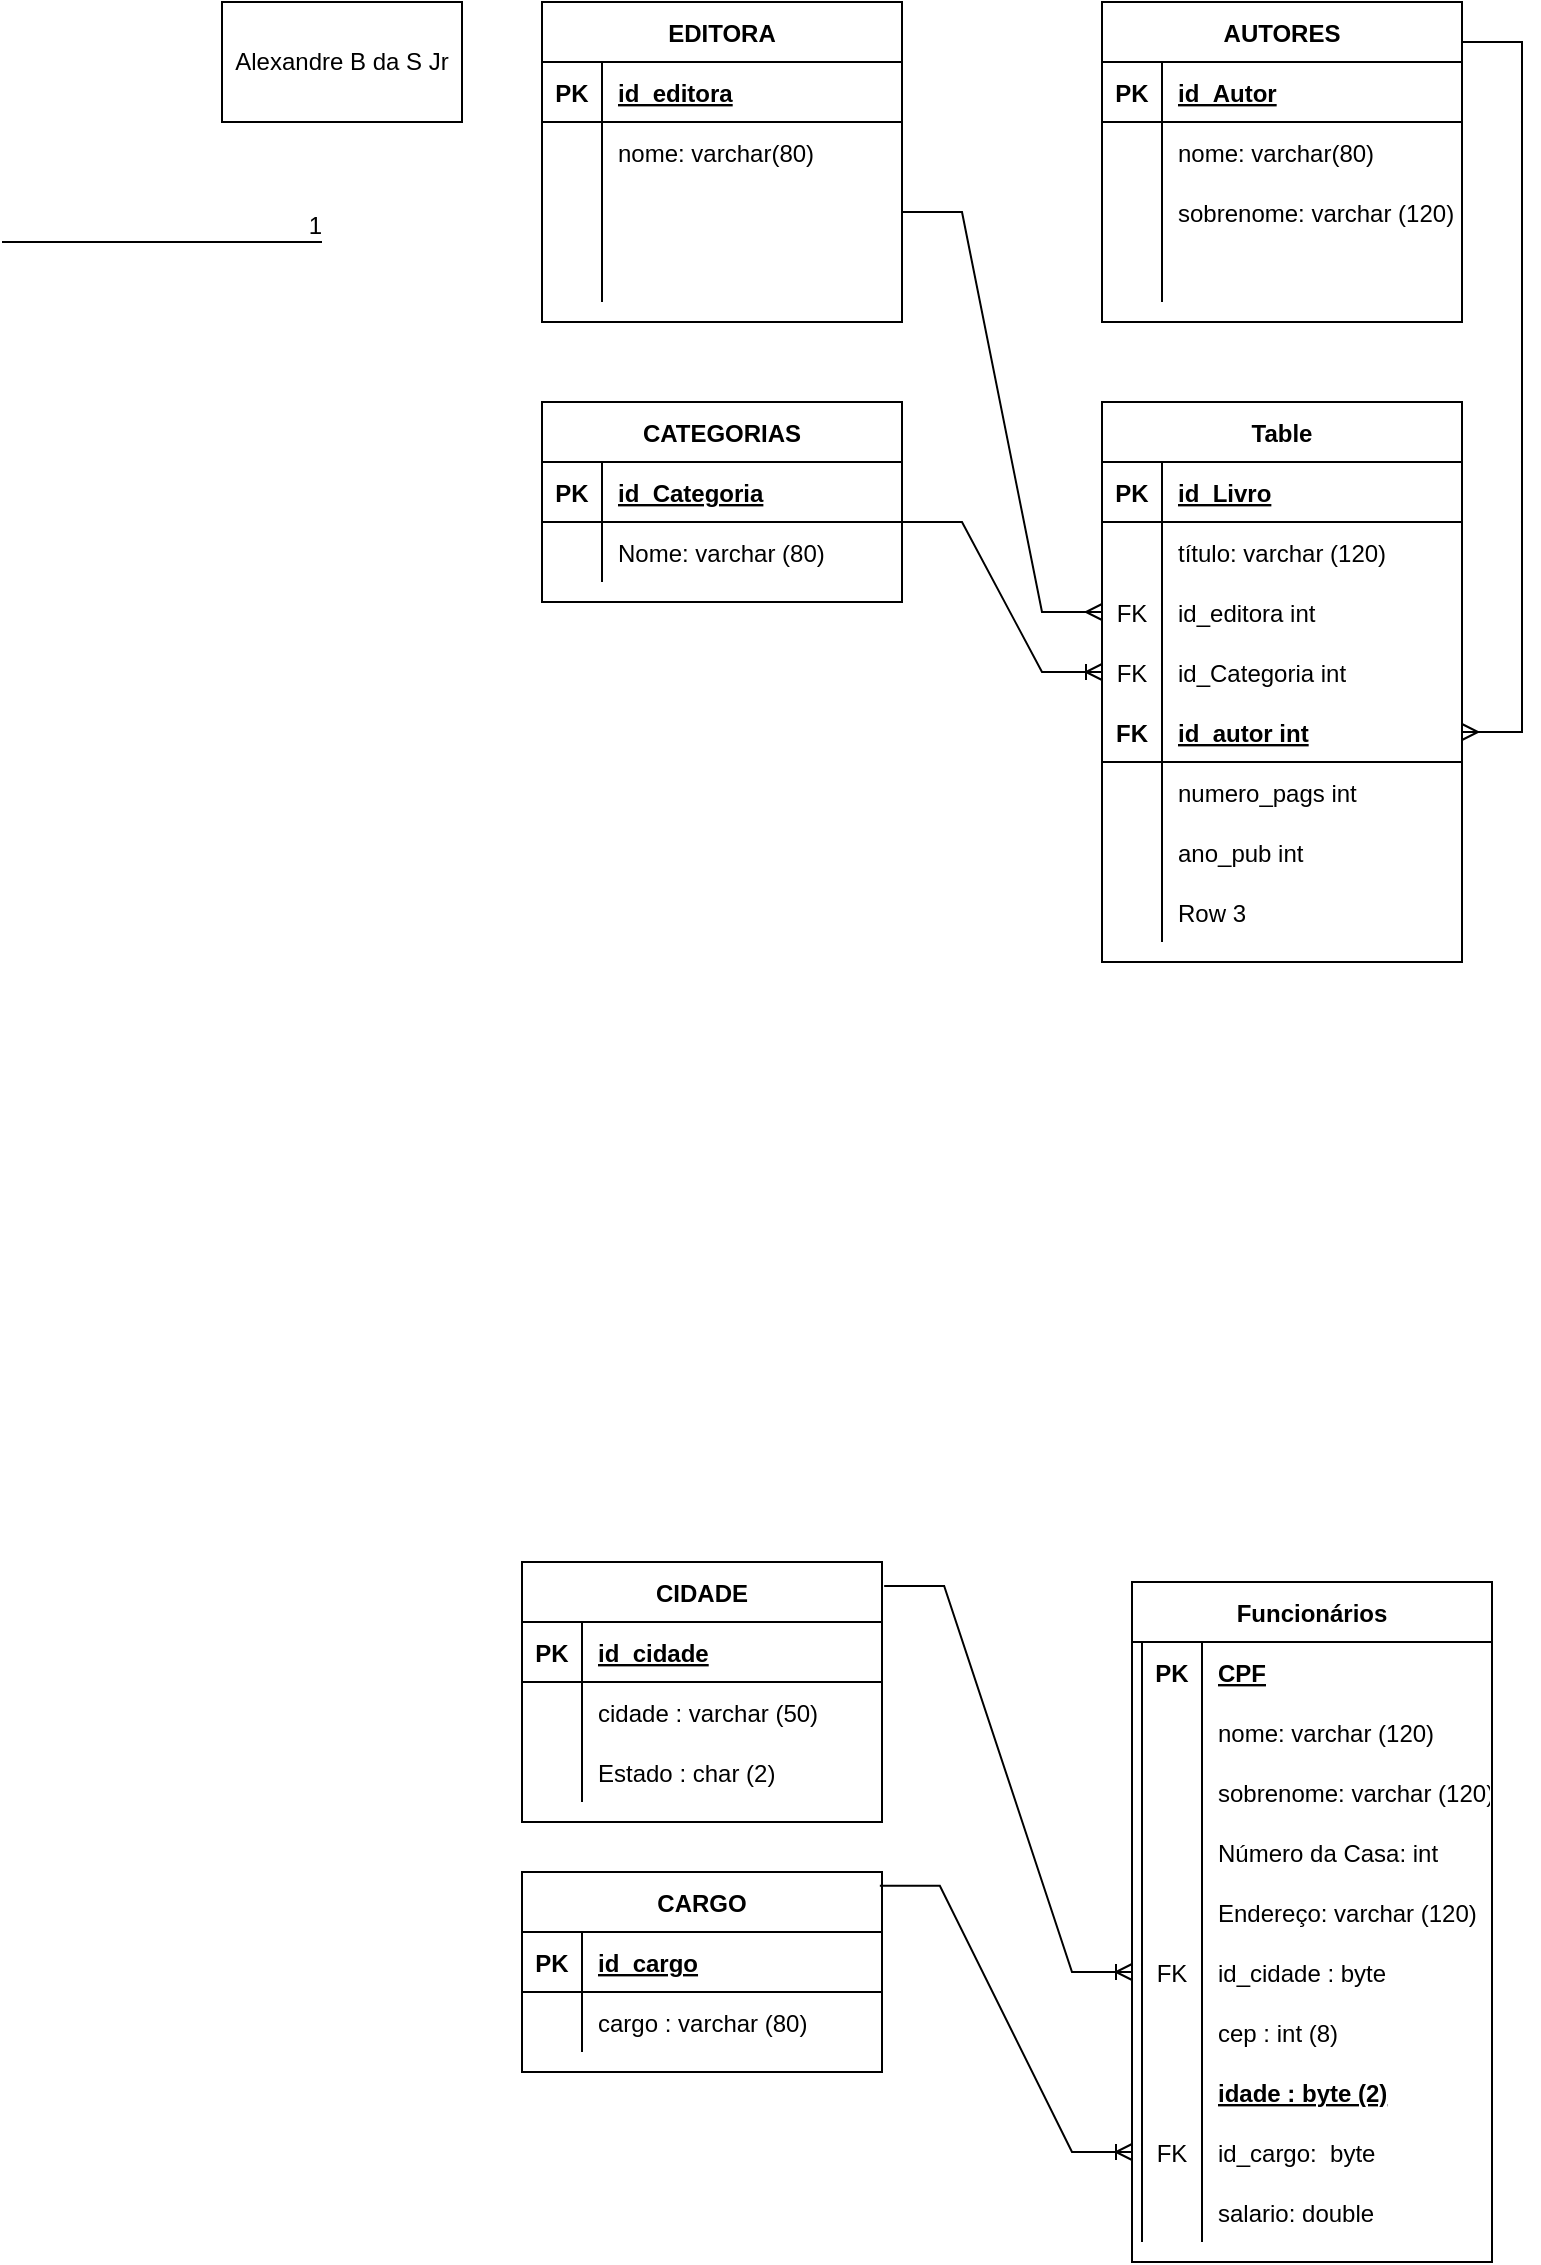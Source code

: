 <mxfile version="20.0.3" type="github">
  <diagram id="WR2Mm5gaNqN4O2QVW7uB" name="Page-1">
    <mxGraphModel dx="1929" dy="614" grid="1" gridSize="10" guides="1" tooltips="1" connect="1" arrows="1" fold="1" page="1" pageScale="1" pageWidth="827" pageHeight="1169" math="0" shadow="0">
      <root>
        <mxCell id="0" />
        <mxCell id="1" parent="0" />
        <mxCell id="nRk59qzyCPG4nH9hqUgP-1" value="Alexandre B da S Jr" style="rounded=0;whiteSpace=wrap;html=1;" vertex="1" parent="1">
          <mxGeometry x="40" y="40" width="120" height="60" as="geometry" />
        </mxCell>
        <mxCell id="nRk59qzyCPG4nH9hqUgP-12" value="EDITORA" style="shape=table;startSize=30;container=1;collapsible=1;childLayout=tableLayout;fixedRows=1;rowLines=0;fontStyle=1;align=center;resizeLast=1;" vertex="1" parent="1">
          <mxGeometry x="200" y="40" width="180" height="160" as="geometry" />
        </mxCell>
        <mxCell id="nRk59qzyCPG4nH9hqUgP-13" value="" style="shape=tableRow;horizontal=0;startSize=0;swimlaneHead=0;swimlaneBody=0;fillColor=none;collapsible=0;dropTarget=0;points=[[0,0.5],[1,0.5]];portConstraint=eastwest;top=0;left=0;right=0;bottom=1;" vertex="1" parent="nRk59qzyCPG4nH9hqUgP-12">
          <mxGeometry y="30" width="180" height="30" as="geometry" />
        </mxCell>
        <mxCell id="nRk59qzyCPG4nH9hqUgP-14" value="PK" style="shape=partialRectangle;connectable=0;fillColor=none;top=0;left=0;bottom=0;right=0;fontStyle=1;overflow=hidden;" vertex="1" parent="nRk59qzyCPG4nH9hqUgP-13">
          <mxGeometry width="30" height="30" as="geometry">
            <mxRectangle width="30" height="30" as="alternateBounds" />
          </mxGeometry>
        </mxCell>
        <mxCell id="nRk59qzyCPG4nH9hqUgP-15" value="id_editora" style="shape=partialRectangle;connectable=0;fillColor=none;top=0;left=0;bottom=0;right=0;align=left;spacingLeft=6;fontStyle=5;overflow=hidden;" vertex="1" parent="nRk59qzyCPG4nH9hqUgP-13">
          <mxGeometry x="30" width="150" height="30" as="geometry">
            <mxRectangle width="150" height="30" as="alternateBounds" />
          </mxGeometry>
        </mxCell>
        <mxCell id="nRk59qzyCPG4nH9hqUgP-16" value="" style="shape=tableRow;horizontal=0;startSize=0;swimlaneHead=0;swimlaneBody=0;fillColor=none;collapsible=0;dropTarget=0;points=[[0,0.5],[1,0.5]];portConstraint=eastwest;top=0;left=0;right=0;bottom=0;" vertex="1" parent="nRk59qzyCPG4nH9hqUgP-12">
          <mxGeometry y="60" width="180" height="30" as="geometry" />
        </mxCell>
        <mxCell id="nRk59qzyCPG4nH9hqUgP-17" value="" style="shape=partialRectangle;connectable=0;fillColor=none;top=0;left=0;bottom=0;right=0;editable=1;overflow=hidden;" vertex="1" parent="nRk59qzyCPG4nH9hqUgP-16">
          <mxGeometry width="30" height="30" as="geometry">
            <mxRectangle width="30" height="30" as="alternateBounds" />
          </mxGeometry>
        </mxCell>
        <mxCell id="nRk59qzyCPG4nH9hqUgP-18" value="nome: varchar(80)" style="shape=partialRectangle;connectable=0;fillColor=none;top=0;left=0;bottom=0;right=0;align=left;spacingLeft=6;overflow=hidden;" vertex="1" parent="nRk59qzyCPG4nH9hqUgP-16">
          <mxGeometry x="30" width="150" height="30" as="geometry">
            <mxRectangle width="150" height="30" as="alternateBounds" />
          </mxGeometry>
        </mxCell>
        <mxCell id="nRk59qzyCPG4nH9hqUgP-19" value="" style="shape=tableRow;horizontal=0;startSize=0;swimlaneHead=0;swimlaneBody=0;fillColor=none;collapsible=0;dropTarget=0;points=[[0,0.5],[1,0.5]];portConstraint=eastwest;top=0;left=0;right=0;bottom=0;" vertex="1" parent="nRk59qzyCPG4nH9hqUgP-12">
          <mxGeometry y="90" width="180" height="30" as="geometry" />
        </mxCell>
        <mxCell id="nRk59qzyCPG4nH9hqUgP-20" value="" style="shape=partialRectangle;connectable=0;fillColor=none;top=0;left=0;bottom=0;right=0;editable=1;overflow=hidden;" vertex="1" parent="nRk59qzyCPG4nH9hqUgP-19">
          <mxGeometry width="30" height="30" as="geometry">
            <mxRectangle width="30" height="30" as="alternateBounds" />
          </mxGeometry>
        </mxCell>
        <mxCell id="nRk59qzyCPG4nH9hqUgP-21" value="" style="shape=partialRectangle;connectable=0;fillColor=none;top=0;left=0;bottom=0;right=0;align=left;spacingLeft=6;overflow=hidden;" vertex="1" parent="nRk59qzyCPG4nH9hqUgP-19">
          <mxGeometry x="30" width="150" height="30" as="geometry">
            <mxRectangle width="150" height="30" as="alternateBounds" />
          </mxGeometry>
        </mxCell>
        <mxCell id="nRk59qzyCPG4nH9hqUgP-22" value="" style="shape=tableRow;horizontal=0;startSize=0;swimlaneHead=0;swimlaneBody=0;fillColor=none;collapsible=0;dropTarget=0;points=[[0,0.5],[1,0.5]];portConstraint=eastwest;top=0;left=0;right=0;bottom=0;" vertex="1" parent="nRk59qzyCPG4nH9hqUgP-12">
          <mxGeometry y="120" width="180" height="30" as="geometry" />
        </mxCell>
        <mxCell id="nRk59qzyCPG4nH9hqUgP-23" value="" style="shape=partialRectangle;connectable=0;fillColor=none;top=0;left=0;bottom=0;right=0;editable=1;overflow=hidden;" vertex="1" parent="nRk59qzyCPG4nH9hqUgP-22">
          <mxGeometry width="30" height="30" as="geometry">
            <mxRectangle width="30" height="30" as="alternateBounds" />
          </mxGeometry>
        </mxCell>
        <mxCell id="nRk59qzyCPG4nH9hqUgP-24" value="" style="shape=partialRectangle;connectable=0;fillColor=none;top=0;left=0;bottom=0;right=0;align=left;spacingLeft=6;overflow=hidden;" vertex="1" parent="nRk59qzyCPG4nH9hqUgP-22">
          <mxGeometry x="30" width="150" height="30" as="geometry">
            <mxRectangle width="150" height="30" as="alternateBounds" />
          </mxGeometry>
        </mxCell>
        <mxCell id="nRk59qzyCPG4nH9hqUgP-26" value="AUTORES" style="shape=table;startSize=30;container=1;collapsible=1;childLayout=tableLayout;fixedRows=1;rowLines=0;fontStyle=1;align=center;resizeLast=1;" vertex="1" parent="1">
          <mxGeometry x="480" y="40" width="180" height="160" as="geometry" />
        </mxCell>
        <mxCell id="nRk59qzyCPG4nH9hqUgP-27" value="" style="shape=tableRow;horizontal=0;startSize=0;swimlaneHead=0;swimlaneBody=0;fillColor=none;collapsible=0;dropTarget=0;points=[[0,0.5],[1,0.5]];portConstraint=eastwest;top=0;left=0;right=0;bottom=1;" vertex="1" parent="nRk59qzyCPG4nH9hqUgP-26">
          <mxGeometry y="30" width="180" height="30" as="geometry" />
        </mxCell>
        <mxCell id="nRk59qzyCPG4nH9hqUgP-28" value="PK" style="shape=partialRectangle;connectable=0;fillColor=none;top=0;left=0;bottom=0;right=0;fontStyle=1;overflow=hidden;" vertex="1" parent="nRk59qzyCPG4nH9hqUgP-27">
          <mxGeometry width="30" height="30" as="geometry">
            <mxRectangle width="30" height="30" as="alternateBounds" />
          </mxGeometry>
        </mxCell>
        <mxCell id="nRk59qzyCPG4nH9hqUgP-29" value="id_Autor" style="shape=partialRectangle;connectable=0;fillColor=none;top=0;left=0;bottom=0;right=0;align=left;spacingLeft=6;fontStyle=5;overflow=hidden;" vertex="1" parent="nRk59qzyCPG4nH9hqUgP-27">
          <mxGeometry x="30" width="150" height="30" as="geometry">
            <mxRectangle width="150" height="30" as="alternateBounds" />
          </mxGeometry>
        </mxCell>
        <mxCell id="nRk59qzyCPG4nH9hqUgP-30" value="" style="shape=tableRow;horizontal=0;startSize=0;swimlaneHead=0;swimlaneBody=0;fillColor=none;collapsible=0;dropTarget=0;points=[[0,0.5],[1,0.5]];portConstraint=eastwest;top=0;left=0;right=0;bottom=0;" vertex="1" parent="nRk59qzyCPG4nH9hqUgP-26">
          <mxGeometry y="60" width="180" height="30" as="geometry" />
        </mxCell>
        <mxCell id="nRk59qzyCPG4nH9hqUgP-31" value="" style="shape=partialRectangle;connectable=0;fillColor=none;top=0;left=0;bottom=0;right=0;editable=1;overflow=hidden;" vertex="1" parent="nRk59qzyCPG4nH9hqUgP-30">
          <mxGeometry width="30" height="30" as="geometry">
            <mxRectangle width="30" height="30" as="alternateBounds" />
          </mxGeometry>
        </mxCell>
        <mxCell id="nRk59qzyCPG4nH9hqUgP-32" value="nome: varchar(80)" style="shape=partialRectangle;connectable=0;fillColor=none;top=0;left=0;bottom=0;right=0;align=left;spacingLeft=6;overflow=hidden;" vertex="1" parent="nRk59qzyCPG4nH9hqUgP-30">
          <mxGeometry x="30" width="150" height="30" as="geometry">
            <mxRectangle width="150" height="30" as="alternateBounds" />
          </mxGeometry>
        </mxCell>
        <mxCell id="nRk59qzyCPG4nH9hqUgP-33" value="" style="shape=tableRow;horizontal=0;startSize=0;swimlaneHead=0;swimlaneBody=0;fillColor=none;collapsible=0;dropTarget=0;points=[[0,0.5],[1,0.5]];portConstraint=eastwest;top=0;left=0;right=0;bottom=0;" vertex="1" parent="nRk59qzyCPG4nH9hqUgP-26">
          <mxGeometry y="90" width="180" height="30" as="geometry" />
        </mxCell>
        <mxCell id="nRk59qzyCPG4nH9hqUgP-34" value="" style="shape=partialRectangle;connectable=0;fillColor=none;top=0;left=0;bottom=0;right=0;editable=1;overflow=hidden;" vertex="1" parent="nRk59qzyCPG4nH9hqUgP-33">
          <mxGeometry width="30" height="30" as="geometry">
            <mxRectangle width="30" height="30" as="alternateBounds" />
          </mxGeometry>
        </mxCell>
        <mxCell id="nRk59qzyCPG4nH9hqUgP-35" value="sobrenome: varchar (120)" style="shape=partialRectangle;connectable=0;fillColor=none;top=0;left=0;bottom=0;right=0;align=left;spacingLeft=6;overflow=hidden;" vertex="1" parent="nRk59qzyCPG4nH9hqUgP-33">
          <mxGeometry x="30" width="150" height="30" as="geometry">
            <mxRectangle width="150" height="30" as="alternateBounds" />
          </mxGeometry>
        </mxCell>
        <mxCell id="nRk59qzyCPG4nH9hqUgP-36" value="" style="shape=tableRow;horizontal=0;startSize=0;swimlaneHead=0;swimlaneBody=0;fillColor=none;collapsible=0;dropTarget=0;points=[[0,0.5],[1,0.5]];portConstraint=eastwest;top=0;left=0;right=0;bottom=0;" vertex="1" parent="nRk59qzyCPG4nH9hqUgP-26">
          <mxGeometry y="120" width="180" height="30" as="geometry" />
        </mxCell>
        <mxCell id="nRk59qzyCPG4nH9hqUgP-37" value="" style="shape=partialRectangle;connectable=0;fillColor=none;top=0;left=0;bottom=0;right=0;editable=1;overflow=hidden;" vertex="1" parent="nRk59qzyCPG4nH9hqUgP-36">
          <mxGeometry width="30" height="30" as="geometry">
            <mxRectangle width="30" height="30" as="alternateBounds" />
          </mxGeometry>
        </mxCell>
        <mxCell id="nRk59qzyCPG4nH9hqUgP-38" value="" style="shape=partialRectangle;connectable=0;fillColor=none;top=0;left=0;bottom=0;right=0;align=left;spacingLeft=6;overflow=hidden;" vertex="1" parent="nRk59qzyCPG4nH9hqUgP-36">
          <mxGeometry x="30" width="150" height="30" as="geometry">
            <mxRectangle width="150" height="30" as="alternateBounds" />
          </mxGeometry>
        </mxCell>
        <mxCell id="nRk59qzyCPG4nH9hqUgP-39" value="CATEGORIAS" style="shape=table;startSize=30;container=1;collapsible=1;childLayout=tableLayout;fixedRows=1;rowLines=0;fontStyle=1;align=center;resizeLast=1;" vertex="1" parent="1">
          <mxGeometry x="200" y="240" width="180" height="100" as="geometry" />
        </mxCell>
        <mxCell id="nRk59qzyCPG4nH9hqUgP-40" value="" style="shape=tableRow;horizontal=0;startSize=0;swimlaneHead=0;swimlaneBody=0;fillColor=none;collapsible=0;dropTarget=0;points=[[0,0.5],[1,0.5]];portConstraint=eastwest;top=0;left=0;right=0;bottom=1;" vertex="1" parent="nRk59qzyCPG4nH9hqUgP-39">
          <mxGeometry y="30" width="180" height="30" as="geometry" />
        </mxCell>
        <mxCell id="nRk59qzyCPG4nH9hqUgP-41" value="PK" style="shape=partialRectangle;connectable=0;fillColor=none;top=0;left=0;bottom=0;right=0;fontStyle=1;overflow=hidden;" vertex="1" parent="nRk59qzyCPG4nH9hqUgP-40">
          <mxGeometry width="30" height="30" as="geometry">
            <mxRectangle width="30" height="30" as="alternateBounds" />
          </mxGeometry>
        </mxCell>
        <mxCell id="nRk59qzyCPG4nH9hqUgP-42" value="id_Categoria" style="shape=partialRectangle;connectable=0;fillColor=none;top=0;left=0;bottom=0;right=0;align=left;spacingLeft=6;fontStyle=5;overflow=hidden;" vertex="1" parent="nRk59qzyCPG4nH9hqUgP-40">
          <mxGeometry x="30" width="150" height="30" as="geometry">
            <mxRectangle width="150" height="30" as="alternateBounds" />
          </mxGeometry>
        </mxCell>
        <mxCell id="nRk59qzyCPG4nH9hqUgP-43" value="" style="shape=tableRow;horizontal=0;startSize=0;swimlaneHead=0;swimlaneBody=0;fillColor=none;collapsible=0;dropTarget=0;points=[[0,0.5],[1,0.5]];portConstraint=eastwest;top=0;left=0;right=0;bottom=0;" vertex="1" parent="nRk59qzyCPG4nH9hqUgP-39">
          <mxGeometry y="60" width="180" height="30" as="geometry" />
        </mxCell>
        <mxCell id="nRk59qzyCPG4nH9hqUgP-44" value="" style="shape=partialRectangle;connectable=0;fillColor=none;top=0;left=0;bottom=0;right=0;editable=1;overflow=hidden;" vertex="1" parent="nRk59qzyCPG4nH9hqUgP-43">
          <mxGeometry width="30" height="30" as="geometry">
            <mxRectangle width="30" height="30" as="alternateBounds" />
          </mxGeometry>
        </mxCell>
        <mxCell id="nRk59qzyCPG4nH9hqUgP-45" value="Nome: varchar (80)" style="shape=partialRectangle;connectable=0;fillColor=none;top=0;left=0;bottom=0;right=0;align=left;spacingLeft=6;overflow=hidden;" vertex="1" parent="nRk59qzyCPG4nH9hqUgP-43">
          <mxGeometry x="30" width="150" height="30" as="geometry">
            <mxRectangle width="150" height="30" as="alternateBounds" />
          </mxGeometry>
        </mxCell>
        <mxCell id="nRk59qzyCPG4nH9hqUgP-80" value="Table" style="shape=table;startSize=30;container=1;collapsible=1;childLayout=tableLayout;fixedRows=1;rowLines=0;fontStyle=1;align=center;resizeLast=1;" vertex="1" parent="1">
          <mxGeometry x="480" y="240" width="180" height="280" as="geometry" />
        </mxCell>
        <mxCell id="nRk59qzyCPG4nH9hqUgP-81" value="" style="shape=tableRow;horizontal=0;startSize=0;swimlaneHead=0;swimlaneBody=0;fillColor=none;collapsible=0;dropTarget=0;points=[[0,0.5],[1,0.5]];portConstraint=eastwest;top=0;left=0;right=0;bottom=1;" vertex="1" parent="nRk59qzyCPG4nH9hqUgP-80">
          <mxGeometry y="30" width="180" height="30" as="geometry" />
        </mxCell>
        <mxCell id="nRk59qzyCPG4nH9hqUgP-82" value="PK" style="shape=partialRectangle;connectable=0;fillColor=none;top=0;left=0;bottom=0;right=0;fontStyle=1;overflow=hidden;" vertex="1" parent="nRk59qzyCPG4nH9hqUgP-81">
          <mxGeometry width="30" height="30" as="geometry">
            <mxRectangle width="30" height="30" as="alternateBounds" />
          </mxGeometry>
        </mxCell>
        <mxCell id="nRk59qzyCPG4nH9hqUgP-83" value="id_Livro" style="shape=partialRectangle;connectable=0;fillColor=none;top=0;left=0;bottom=0;right=0;align=left;spacingLeft=6;fontStyle=5;overflow=hidden;" vertex="1" parent="nRk59qzyCPG4nH9hqUgP-81">
          <mxGeometry x="30" width="150" height="30" as="geometry">
            <mxRectangle width="150" height="30" as="alternateBounds" />
          </mxGeometry>
        </mxCell>
        <mxCell id="nRk59qzyCPG4nH9hqUgP-84" value="" style="shape=tableRow;horizontal=0;startSize=0;swimlaneHead=0;swimlaneBody=0;fillColor=none;collapsible=0;dropTarget=0;points=[[0,0.5],[1,0.5]];portConstraint=eastwest;top=0;left=0;right=0;bottom=0;" vertex="1" parent="nRk59qzyCPG4nH9hqUgP-80">
          <mxGeometry y="60" width="180" height="30" as="geometry" />
        </mxCell>
        <mxCell id="nRk59qzyCPG4nH9hqUgP-85" value="" style="shape=partialRectangle;connectable=0;fillColor=none;top=0;left=0;bottom=0;right=0;editable=1;overflow=hidden;" vertex="1" parent="nRk59qzyCPG4nH9hqUgP-84">
          <mxGeometry width="30" height="30" as="geometry">
            <mxRectangle width="30" height="30" as="alternateBounds" />
          </mxGeometry>
        </mxCell>
        <mxCell id="nRk59qzyCPG4nH9hqUgP-86" value="título: varchar (120)" style="shape=partialRectangle;connectable=0;fillColor=none;top=0;left=0;bottom=0;right=0;align=left;spacingLeft=6;overflow=hidden;" vertex="1" parent="nRk59qzyCPG4nH9hqUgP-84">
          <mxGeometry x="30" width="150" height="30" as="geometry">
            <mxRectangle width="150" height="30" as="alternateBounds" />
          </mxGeometry>
        </mxCell>
        <mxCell id="nRk59qzyCPG4nH9hqUgP-87" value="" style="shape=tableRow;horizontal=0;startSize=0;swimlaneHead=0;swimlaneBody=0;fillColor=none;collapsible=0;dropTarget=0;points=[[0,0.5],[1,0.5]];portConstraint=eastwest;top=0;left=0;right=0;bottom=0;" vertex="1" parent="nRk59qzyCPG4nH9hqUgP-80">
          <mxGeometry y="90" width="180" height="30" as="geometry" />
        </mxCell>
        <mxCell id="nRk59qzyCPG4nH9hqUgP-88" value="FK" style="shape=partialRectangle;connectable=0;fillColor=none;top=0;left=0;bottom=0;right=0;editable=1;overflow=hidden;" vertex="1" parent="nRk59qzyCPG4nH9hqUgP-87">
          <mxGeometry width="30" height="30" as="geometry">
            <mxRectangle width="30" height="30" as="alternateBounds" />
          </mxGeometry>
        </mxCell>
        <mxCell id="nRk59qzyCPG4nH9hqUgP-89" value="id_editora int" style="shape=partialRectangle;connectable=0;fillColor=none;top=0;left=0;bottom=0;right=0;align=left;spacingLeft=6;overflow=hidden;" vertex="1" parent="nRk59qzyCPG4nH9hqUgP-87">
          <mxGeometry x="30" width="150" height="30" as="geometry">
            <mxRectangle width="150" height="30" as="alternateBounds" />
          </mxGeometry>
        </mxCell>
        <mxCell id="nRk59qzyCPG4nH9hqUgP-90" value="" style="shape=tableRow;horizontal=0;startSize=0;swimlaneHead=0;swimlaneBody=0;fillColor=none;collapsible=0;dropTarget=0;points=[[0,0.5],[1,0.5]];portConstraint=eastwest;top=0;left=0;right=0;bottom=0;" vertex="1" parent="nRk59qzyCPG4nH9hqUgP-80">
          <mxGeometry y="120" width="180" height="30" as="geometry" />
        </mxCell>
        <mxCell id="nRk59qzyCPG4nH9hqUgP-91" value="FK" style="shape=partialRectangle;connectable=0;fillColor=none;top=0;left=0;bottom=0;right=0;editable=1;overflow=hidden;" vertex="1" parent="nRk59qzyCPG4nH9hqUgP-90">
          <mxGeometry width="30" height="30" as="geometry">
            <mxRectangle width="30" height="30" as="alternateBounds" />
          </mxGeometry>
        </mxCell>
        <mxCell id="nRk59qzyCPG4nH9hqUgP-92" value="id_Categoria int" style="shape=partialRectangle;connectable=0;fillColor=none;top=0;left=0;bottom=0;right=0;align=left;spacingLeft=6;overflow=hidden;" vertex="1" parent="nRk59qzyCPG4nH9hqUgP-90">
          <mxGeometry x="30" width="150" height="30" as="geometry">
            <mxRectangle width="150" height="30" as="alternateBounds" />
          </mxGeometry>
        </mxCell>
        <mxCell id="nRk59qzyCPG4nH9hqUgP-104" value="" style="shape=tableRow;horizontal=0;startSize=0;swimlaneHead=0;swimlaneBody=0;fillColor=none;collapsible=0;dropTarget=0;points=[[0,0.5],[1,0.5]];portConstraint=eastwest;top=0;left=0;right=0;bottom=1;" vertex="1" parent="nRk59qzyCPG4nH9hqUgP-80">
          <mxGeometry y="150" width="180" height="30" as="geometry" />
        </mxCell>
        <mxCell id="nRk59qzyCPG4nH9hqUgP-105" value="FK" style="shape=partialRectangle;connectable=0;fillColor=none;top=0;left=0;bottom=0;right=0;fontStyle=1;overflow=hidden;" vertex="1" parent="nRk59qzyCPG4nH9hqUgP-104">
          <mxGeometry width="30" height="30" as="geometry">
            <mxRectangle width="30" height="30" as="alternateBounds" />
          </mxGeometry>
        </mxCell>
        <mxCell id="nRk59qzyCPG4nH9hqUgP-106" value="id_autor int" style="shape=partialRectangle;connectable=0;fillColor=none;top=0;left=0;bottom=0;right=0;align=left;spacingLeft=6;fontStyle=5;overflow=hidden;" vertex="1" parent="nRk59qzyCPG4nH9hqUgP-104">
          <mxGeometry x="30" width="150" height="30" as="geometry">
            <mxRectangle width="150" height="30" as="alternateBounds" />
          </mxGeometry>
        </mxCell>
        <mxCell id="nRk59qzyCPG4nH9hqUgP-101" value="" style="shape=tableRow;horizontal=0;startSize=0;swimlaneHead=0;swimlaneBody=0;fillColor=none;collapsible=0;dropTarget=0;points=[[0,0.5],[1,0.5]];portConstraint=eastwest;top=0;left=0;right=0;bottom=0;" vertex="1" parent="nRk59qzyCPG4nH9hqUgP-80">
          <mxGeometry y="180" width="180" height="30" as="geometry" />
        </mxCell>
        <mxCell id="nRk59qzyCPG4nH9hqUgP-102" value="" style="shape=partialRectangle;connectable=0;fillColor=none;top=0;left=0;bottom=0;right=0;editable=1;overflow=hidden;" vertex="1" parent="nRk59qzyCPG4nH9hqUgP-101">
          <mxGeometry width="30" height="30" as="geometry">
            <mxRectangle width="30" height="30" as="alternateBounds" />
          </mxGeometry>
        </mxCell>
        <mxCell id="nRk59qzyCPG4nH9hqUgP-103" value="numero_pags int" style="shape=partialRectangle;connectable=0;fillColor=none;top=0;left=0;bottom=0;right=0;align=left;spacingLeft=6;overflow=hidden;" vertex="1" parent="nRk59qzyCPG4nH9hqUgP-101">
          <mxGeometry x="30" width="150" height="30" as="geometry">
            <mxRectangle width="150" height="30" as="alternateBounds" />
          </mxGeometry>
        </mxCell>
        <mxCell id="nRk59qzyCPG4nH9hqUgP-98" value="" style="shape=tableRow;horizontal=0;startSize=0;swimlaneHead=0;swimlaneBody=0;fillColor=none;collapsible=0;dropTarget=0;points=[[0,0.5],[1,0.5]];portConstraint=eastwest;top=0;left=0;right=0;bottom=0;" vertex="1" parent="nRk59qzyCPG4nH9hqUgP-80">
          <mxGeometry y="210" width="180" height="30" as="geometry" />
        </mxCell>
        <mxCell id="nRk59qzyCPG4nH9hqUgP-99" value="" style="shape=partialRectangle;connectable=0;fillColor=none;top=0;left=0;bottom=0;right=0;editable=1;overflow=hidden;" vertex="1" parent="nRk59qzyCPG4nH9hqUgP-98">
          <mxGeometry width="30" height="30" as="geometry">
            <mxRectangle width="30" height="30" as="alternateBounds" />
          </mxGeometry>
        </mxCell>
        <mxCell id="nRk59qzyCPG4nH9hqUgP-100" value="ano_pub int" style="shape=partialRectangle;connectable=0;fillColor=none;top=0;left=0;bottom=0;right=0;align=left;spacingLeft=6;overflow=hidden;" vertex="1" parent="nRk59qzyCPG4nH9hqUgP-98">
          <mxGeometry x="30" width="150" height="30" as="geometry">
            <mxRectangle width="150" height="30" as="alternateBounds" />
          </mxGeometry>
        </mxCell>
        <mxCell id="nRk59qzyCPG4nH9hqUgP-95" value="" style="shape=tableRow;horizontal=0;startSize=0;swimlaneHead=0;swimlaneBody=0;fillColor=none;collapsible=0;dropTarget=0;points=[[0,0.5],[1,0.5]];portConstraint=eastwest;top=0;left=0;right=0;bottom=0;" vertex="1" parent="nRk59qzyCPG4nH9hqUgP-80">
          <mxGeometry y="240" width="180" height="30" as="geometry" />
        </mxCell>
        <mxCell id="nRk59qzyCPG4nH9hqUgP-96" value="" style="shape=partialRectangle;connectable=0;fillColor=none;top=0;left=0;bottom=0;right=0;editable=1;overflow=hidden;" vertex="1" parent="nRk59qzyCPG4nH9hqUgP-95">
          <mxGeometry width="30" height="30" as="geometry">
            <mxRectangle width="30" height="30" as="alternateBounds" />
          </mxGeometry>
        </mxCell>
        <mxCell id="nRk59qzyCPG4nH9hqUgP-97" value="Row 3" style="shape=partialRectangle;connectable=0;fillColor=none;top=0;left=0;bottom=0;right=0;align=left;spacingLeft=6;overflow=hidden;" vertex="1" parent="nRk59qzyCPG4nH9hqUgP-95">
          <mxGeometry x="30" width="150" height="30" as="geometry">
            <mxRectangle width="150" height="30" as="alternateBounds" />
          </mxGeometry>
        </mxCell>
        <mxCell id="nRk59qzyCPG4nH9hqUgP-93" value="" style="edgeStyle=entityRelationEdgeStyle;fontSize=12;html=1;endArrow=ERmany;rounded=0;exitX=1;exitY=0.5;exitDx=0;exitDy=0;" edge="1" parent="1" source="nRk59qzyCPG4nH9hqUgP-19" target="nRk59qzyCPG4nH9hqUgP-87">
          <mxGeometry width="100" height="100" relative="1" as="geometry">
            <mxPoint x="360" y="420" as="sourcePoint" />
            <mxPoint x="460" y="320" as="targetPoint" />
          </mxGeometry>
        </mxCell>
        <mxCell id="nRk59qzyCPG4nH9hqUgP-94" value="" style="edgeStyle=entityRelationEdgeStyle;fontSize=12;html=1;endArrow=ERoneToMany;rounded=0;entryX=0;entryY=0.5;entryDx=0;entryDy=0;exitX=1;exitY=0;exitDx=0;exitDy=0;exitPerimeter=0;" edge="1" parent="1" source="nRk59qzyCPG4nH9hqUgP-43" target="nRk59qzyCPG4nH9hqUgP-90">
          <mxGeometry width="100" height="100" relative="1" as="geometry">
            <mxPoint x="360" y="420" as="sourcePoint" />
            <mxPoint x="460" y="320" as="targetPoint" />
          </mxGeometry>
        </mxCell>
        <mxCell id="nRk59qzyCPG4nH9hqUgP-107" value="" style="edgeStyle=entityRelationEdgeStyle;fontSize=12;html=1;endArrow=ERmany;rounded=0;entryX=1;entryY=0.5;entryDx=0;entryDy=0;exitX=1;exitY=0.125;exitDx=0;exitDy=0;exitPerimeter=0;" edge="1" parent="1" source="nRk59qzyCPG4nH9hqUgP-26" target="nRk59qzyCPG4nH9hqUgP-104">
          <mxGeometry width="100" height="100" relative="1" as="geometry">
            <mxPoint x="360" y="420" as="sourcePoint" />
            <mxPoint x="460" y="320" as="targetPoint" />
          </mxGeometry>
        </mxCell>
        <mxCell id="nRk59qzyCPG4nH9hqUgP-108" value="" style="endArrow=none;html=1;rounded=0;" edge="1" parent="1">
          <mxGeometry relative="1" as="geometry">
            <mxPoint x="-70" y="160" as="sourcePoint" />
            <mxPoint x="90" y="160" as="targetPoint" />
          </mxGeometry>
        </mxCell>
        <mxCell id="nRk59qzyCPG4nH9hqUgP-109" value="1" style="resizable=0;html=1;align=right;verticalAlign=bottom;" connectable="0" vertex="1" parent="nRk59qzyCPG4nH9hqUgP-108">
          <mxGeometry x="1" relative="1" as="geometry" />
        </mxCell>
        <mxCell id="nRk59qzyCPG4nH9hqUgP-110" value="CIDADE" style="shape=table;startSize=30;container=1;collapsible=1;childLayout=tableLayout;fixedRows=1;rowLines=0;fontStyle=1;align=center;resizeLast=1;" vertex="1" parent="1">
          <mxGeometry x="190" y="820" width="180" height="130" as="geometry" />
        </mxCell>
        <mxCell id="nRk59qzyCPG4nH9hqUgP-111" value="" style="shape=tableRow;horizontal=0;startSize=0;swimlaneHead=0;swimlaneBody=0;fillColor=none;collapsible=0;dropTarget=0;points=[[0,0.5],[1,0.5]];portConstraint=eastwest;top=0;left=0;right=0;bottom=1;" vertex="1" parent="nRk59qzyCPG4nH9hqUgP-110">
          <mxGeometry y="30" width="180" height="30" as="geometry" />
        </mxCell>
        <mxCell id="nRk59qzyCPG4nH9hqUgP-112" value="PK" style="shape=partialRectangle;connectable=0;fillColor=none;top=0;left=0;bottom=0;right=0;fontStyle=1;overflow=hidden;" vertex="1" parent="nRk59qzyCPG4nH9hqUgP-111">
          <mxGeometry width="30" height="30" as="geometry">
            <mxRectangle width="30" height="30" as="alternateBounds" />
          </mxGeometry>
        </mxCell>
        <mxCell id="nRk59qzyCPG4nH9hqUgP-113" value="id_cidade" style="shape=partialRectangle;connectable=0;fillColor=none;top=0;left=0;bottom=0;right=0;align=left;spacingLeft=6;fontStyle=5;overflow=hidden;" vertex="1" parent="nRk59qzyCPG4nH9hqUgP-111">
          <mxGeometry x="30" width="150" height="30" as="geometry">
            <mxRectangle width="150" height="30" as="alternateBounds" />
          </mxGeometry>
        </mxCell>
        <mxCell id="nRk59qzyCPG4nH9hqUgP-114" value="" style="shape=tableRow;horizontal=0;startSize=0;swimlaneHead=0;swimlaneBody=0;fillColor=none;collapsible=0;dropTarget=0;points=[[0,0.5],[1,0.5]];portConstraint=eastwest;top=0;left=0;right=0;bottom=0;" vertex="1" parent="nRk59qzyCPG4nH9hqUgP-110">
          <mxGeometry y="60" width="180" height="30" as="geometry" />
        </mxCell>
        <mxCell id="nRk59qzyCPG4nH9hqUgP-115" value="" style="shape=partialRectangle;connectable=0;fillColor=none;top=0;left=0;bottom=0;right=0;editable=1;overflow=hidden;" vertex="1" parent="nRk59qzyCPG4nH9hqUgP-114">
          <mxGeometry width="30" height="30" as="geometry">
            <mxRectangle width="30" height="30" as="alternateBounds" />
          </mxGeometry>
        </mxCell>
        <mxCell id="nRk59qzyCPG4nH9hqUgP-116" value="cidade : varchar (50)" style="shape=partialRectangle;connectable=0;fillColor=none;top=0;left=0;bottom=0;right=0;align=left;spacingLeft=6;overflow=hidden;" vertex="1" parent="nRk59qzyCPG4nH9hqUgP-114">
          <mxGeometry x="30" width="150" height="30" as="geometry">
            <mxRectangle width="150" height="30" as="alternateBounds" />
          </mxGeometry>
        </mxCell>
        <mxCell id="nRk59qzyCPG4nH9hqUgP-117" value="" style="shape=tableRow;horizontal=0;startSize=0;swimlaneHead=0;swimlaneBody=0;fillColor=none;collapsible=0;dropTarget=0;points=[[0,0.5],[1,0.5]];portConstraint=eastwest;top=0;left=0;right=0;bottom=0;" vertex="1" parent="nRk59qzyCPG4nH9hqUgP-110">
          <mxGeometry y="90" width="180" height="30" as="geometry" />
        </mxCell>
        <mxCell id="nRk59qzyCPG4nH9hqUgP-118" value="" style="shape=partialRectangle;connectable=0;fillColor=none;top=0;left=0;bottom=0;right=0;editable=1;overflow=hidden;" vertex="1" parent="nRk59qzyCPG4nH9hqUgP-117">
          <mxGeometry width="30" height="30" as="geometry">
            <mxRectangle width="30" height="30" as="alternateBounds" />
          </mxGeometry>
        </mxCell>
        <mxCell id="nRk59qzyCPG4nH9hqUgP-119" value="Estado : char (2)" style="shape=partialRectangle;connectable=0;fillColor=none;top=0;left=0;bottom=0;right=0;align=left;spacingLeft=6;overflow=hidden;" vertex="1" parent="nRk59qzyCPG4nH9hqUgP-117">
          <mxGeometry x="30" width="150" height="30" as="geometry">
            <mxRectangle width="150" height="30" as="alternateBounds" />
          </mxGeometry>
        </mxCell>
        <mxCell id="nRk59qzyCPG4nH9hqUgP-123" value="Funcionários" style="shape=table;startSize=30;container=1;collapsible=1;childLayout=tableLayout;fixedRows=1;rowLines=0;fontStyle=1;align=center;resizeLast=1;" vertex="1" parent="1">
          <mxGeometry x="495" y="830" width="180" height="340" as="geometry" />
        </mxCell>
        <mxCell id="nRk59qzyCPG4nH9hqUgP-124" value="" style="shape=tableRow;horizontal=0;startSize=5;swimlaneHead=0;swimlaneBody=0;fillColor=none;collapsible=0;dropTarget=0;points=[[0,0.5],[1,0.5]];portConstraint=eastwest;top=0;left=0;right=0;bottom=1;" vertex="1" parent="nRk59qzyCPG4nH9hqUgP-123">
          <mxGeometry y="30" width="180" height="30" as="geometry" />
        </mxCell>
        <mxCell id="nRk59qzyCPG4nH9hqUgP-125" value="PK" style="shape=partialRectangle;connectable=0;fillColor=none;top=0;left=0;bottom=0;right=0;fontStyle=1;overflow=hidden;" vertex="1" parent="nRk59qzyCPG4nH9hqUgP-124">
          <mxGeometry x="5" width="30" height="30" as="geometry">
            <mxRectangle width="30" height="30" as="alternateBounds" />
          </mxGeometry>
        </mxCell>
        <mxCell id="nRk59qzyCPG4nH9hqUgP-126" value="CPF" style="shape=partialRectangle;connectable=0;fillColor=none;top=0;left=0;bottom=0;right=0;align=left;spacingLeft=6;fontStyle=5;overflow=hidden;" vertex="1" parent="nRk59qzyCPG4nH9hqUgP-124">
          <mxGeometry x="35" width="145" height="30" as="geometry">
            <mxRectangle width="145" height="30" as="alternateBounds" />
          </mxGeometry>
        </mxCell>
        <mxCell id="nRk59qzyCPG4nH9hqUgP-127" value="" style="shape=tableRow;horizontal=0;startSize=5;swimlaneHead=0;swimlaneBody=0;fillColor=none;collapsible=0;dropTarget=0;points=[[0,0.5],[1,0.5]];portConstraint=eastwest;top=0;left=0;right=0;bottom=0;" vertex="1" parent="nRk59qzyCPG4nH9hqUgP-123">
          <mxGeometry y="60" width="180" height="30" as="geometry" />
        </mxCell>
        <mxCell id="nRk59qzyCPG4nH9hqUgP-128" value="" style="shape=partialRectangle;connectable=0;fillColor=none;top=0;left=0;bottom=0;right=0;editable=1;overflow=hidden;" vertex="1" parent="nRk59qzyCPG4nH9hqUgP-127">
          <mxGeometry x="5" width="30" height="30" as="geometry">
            <mxRectangle width="30" height="30" as="alternateBounds" />
          </mxGeometry>
        </mxCell>
        <mxCell id="nRk59qzyCPG4nH9hqUgP-129" value="nome: varchar (120)" style="shape=partialRectangle;connectable=0;fillColor=none;top=0;left=0;bottom=0;right=0;align=left;spacingLeft=6;overflow=hidden;" vertex="1" parent="nRk59qzyCPG4nH9hqUgP-127">
          <mxGeometry x="35" width="145" height="30" as="geometry">
            <mxRectangle width="145" height="30" as="alternateBounds" />
          </mxGeometry>
        </mxCell>
        <mxCell id="nRk59qzyCPG4nH9hqUgP-130" value="" style="shape=tableRow;horizontal=0;startSize=5;swimlaneHead=0;swimlaneBody=0;fillColor=none;collapsible=0;dropTarget=0;points=[[0,0.5],[1,0.5]];portConstraint=eastwest;top=0;left=0;right=0;bottom=0;" vertex="1" parent="nRk59qzyCPG4nH9hqUgP-123">
          <mxGeometry y="90" width="180" height="30" as="geometry" />
        </mxCell>
        <mxCell id="nRk59qzyCPG4nH9hqUgP-131" value="" style="shape=partialRectangle;connectable=0;fillColor=none;top=0;left=0;bottom=0;right=0;editable=1;overflow=hidden;" vertex="1" parent="nRk59qzyCPG4nH9hqUgP-130">
          <mxGeometry x="5" width="30" height="30" as="geometry">
            <mxRectangle width="30" height="30" as="alternateBounds" />
          </mxGeometry>
        </mxCell>
        <mxCell id="nRk59qzyCPG4nH9hqUgP-132" value="sobrenome: varchar (120)" style="shape=partialRectangle;connectable=0;fillColor=none;top=0;left=0;bottom=0;right=0;align=left;spacingLeft=6;overflow=hidden;" vertex="1" parent="nRk59qzyCPG4nH9hqUgP-130">
          <mxGeometry x="35" width="145" height="30" as="geometry">
            <mxRectangle width="145" height="30" as="alternateBounds" />
          </mxGeometry>
        </mxCell>
        <mxCell id="nRk59qzyCPG4nH9hqUgP-133" value="" style="shape=tableRow;horizontal=0;startSize=5;swimlaneHead=0;swimlaneBody=0;fillColor=none;collapsible=0;dropTarget=0;points=[[0,0.5],[1,0.5]];portConstraint=eastwest;top=0;left=0;right=0;bottom=0;" vertex="1" parent="nRk59qzyCPG4nH9hqUgP-123">
          <mxGeometry y="120" width="180" height="30" as="geometry" />
        </mxCell>
        <mxCell id="nRk59qzyCPG4nH9hqUgP-134" value="" style="shape=partialRectangle;connectable=0;fillColor=none;top=0;left=0;bottom=0;right=0;editable=1;overflow=hidden;" vertex="1" parent="nRk59qzyCPG4nH9hqUgP-133">
          <mxGeometry x="5" width="30" height="30" as="geometry">
            <mxRectangle width="30" height="30" as="alternateBounds" />
          </mxGeometry>
        </mxCell>
        <mxCell id="nRk59qzyCPG4nH9hqUgP-135" value="Número da Casa: int" style="shape=partialRectangle;connectable=0;fillColor=none;top=0;left=0;bottom=0;right=0;align=left;spacingLeft=6;overflow=hidden;" vertex="1" parent="nRk59qzyCPG4nH9hqUgP-133">
          <mxGeometry x="35" width="145" height="30" as="geometry">
            <mxRectangle width="145" height="30" as="alternateBounds" />
          </mxGeometry>
        </mxCell>
        <mxCell id="nRk59qzyCPG4nH9hqUgP-142" value="" style="shape=tableRow;horizontal=0;startSize=5;swimlaneHead=0;swimlaneBody=0;fillColor=none;collapsible=0;dropTarget=0;points=[[0,0.5],[1,0.5]];portConstraint=eastwest;top=0;left=0;right=0;bottom=0;" vertex="1" parent="nRk59qzyCPG4nH9hqUgP-123">
          <mxGeometry y="150" width="180" height="30" as="geometry" />
        </mxCell>
        <mxCell id="nRk59qzyCPG4nH9hqUgP-143" value="" style="shape=partialRectangle;connectable=0;fillColor=none;top=0;left=0;bottom=0;right=0;editable=1;overflow=hidden;" vertex="1" parent="nRk59qzyCPG4nH9hqUgP-142">
          <mxGeometry x="5" width="30" height="30" as="geometry">
            <mxRectangle width="30" height="30" as="alternateBounds" />
          </mxGeometry>
        </mxCell>
        <mxCell id="nRk59qzyCPG4nH9hqUgP-144" value="Endereço: varchar (120)" style="shape=partialRectangle;connectable=0;fillColor=none;top=0;left=0;bottom=0;right=0;align=left;spacingLeft=6;overflow=hidden;" vertex="1" parent="nRk59qzyCPG4nH9hqUgP-142">
          <mxGeometry x="35" width="145" height="30" as="geometry">
            <mxRectangle width="145" height="30" as="alternateBounds" />
          </mxGeometry>
        </mxCell>
        <mxCell id="nRk59qzyCPG4nH9hqUgP-139" value="" style="shape=tableRow;horizontal=0;startSize=5;swimlaneHead=0;swimlaneBody=0;fillColor=none;collapsible=0;dropTarget=0;points=[[0,0.5],[1,0.5]];portConstraint=eastwest;top=0;left=0;right=0;bottom=0;" vertex="1" parent="nRk59qzyCPG4nH9hqUgP-123">
          <mxGeometry y="180" width="180" height="30" as="geometry" />
        </mxCell>
        <mxCell id="nRk59qzyCPG4nH9hqUgP-140" value="FK" style="shape=partialRectangle;connectable=0;fillColor=none;top=0;left=0;bottom=0;right=0;editable=1;overflow=hidden;" vertex="1" parent="nRk59qzyCPG4nH9hqUgP-139">
          <mxGeometry x="5" width="30" height="30" as="geometry">
            <mxRectangle width="30" height="30" as="alternateBounds" />
          </mxGeometry>
        </mxCell>
        <mxCell id="nRk59qzyCPG4nH9hqUgP-141" value="id_cidade : byte" style="shape=partialRectangle;connectable=0;fillColor=none;top=0;left=0;bottom=0;right=0;align=left;spacingLeft=6;overflow=hidden;" vertex="1" parent="nRk59qzyCPG4nH9hqUgP-139">
          <mxGeometry x="35" width="145" height="30" as="geometry">
            <mxRectangle width="145" height="30" as="alternateBounds" />
          </mxGeometry>
        </mxCell>
        <mxCell id="nRk59qzyCPG4nH9hqUgP-136" value="" style="shape=tableRow;horizontal=0;startSize=5;swimlaneHead=0;swimlaneBody=0;fillColor=none;collapsible=0;dropTarget=0;points=[[0,0.5],[1,0.5]];portConstraint=eastwest;top=0;left=0;right=0;bottom=0;" vertex="1" parent="nRk59qzyCPG4nH9hqUgP-123">
          <mxGeometry y="210" width="180" height="30" as="geometry" />
        </mxCell>
        <mxCell id="nRk59qzyCPG4nH9hqUgP-137" value="" style="shape=partialRectangle;connectable=0;fillColor=none;top=0;left=0;bottom=0;right=0;editable=1;overflow=hidden;" vertex="1" parent="nRk59qzyCPG4nH9hqUgP-136">
          <mxGeometry x="5" width="30" height="30" as="geometry">
            <mxRectangle width="30" height="30" as="alternateBounds" />
          </mxGeometry>
        </mxCell>
        <mxCell id="nRk59qzyCPG4nH9hqUgP-138" value="cep : int (8)" style="shape=partialRectangle;connectable=0;fillColor=none;top=0;left=0;bottom=0;right=0;align=left;spacingLeft=6;overflow=hidden;" vertex="1" parent="nRk59qzyCPG4nH9hqUgP-136">
          <mxGeometry x="35" width="145" height="30" as="geometry">
            <mxRectangle width="145" height="30" as="alternateBounds" />
          </mxGeometry>
        </mxCell>
        <mxCell id="nRk59qzyCPG4nH9hqUgP-159" value="" style="shape=tableRow;horizontal=0;startSize=5;swimlaneHead=0;swimlaneBody=0;fillColor=none;collapsible=0;dropTarget=0;points=[[0,0.5],[1,0.5]];portConstraint=eastwest;top=0;left=0;right=0;bottom=1;" vertex="1" parent="nRk59qzyCPG4nH9hqUgP-123">
          <mxGeometry y="240" width="180" height="30" as="geometry" />
        </mxCell>
        <mxCell id="nRk59qzyCPG4nH9hqUgP-160" value="" style="shape=partialRectangle;connectable=0;fillColor=none;top=0;left=0;bottom=0;right=0;fontStyle=1;overflow=hidden;" vertex="1" parent="nRk59qzyCPG4nH9hqUgP-159">
          <mxGeometry x="5" width="30" height="30" as="geometry">
            <mxRectangle width="30" height="30" as="alternateBounds" />
          </mxGeometry>
        </mxCell>
        <mxCell id="nRk59qzyCPG4nH9hqUgP-161" value="idade : byte (2)" style="shape=partialRectangle;connectable=0;fillColor=none;top=0;left=0;bottom=0;right=0;align=left;spacingLeft=6;fontStyle=5;overflow=hidden;" vertex="1" parent="nRk59qzyCPG4nH9hqUgP-159">
          <mxGeometry x="35" width="145" height="30" as="geometry">
            <mxRectangle width="145" height="30" as="alternateBounds" />
          </mxGeometry>
        </mxCell>
        <mxCell id="nRk59qzyCPG4nH9hqUgP-156" value="" style="shape=tableRow;horizontal=0;startSize=5;swimlaneHead=0;swimlaneBody=0;fillColor=none;collapsible=0;dropTarget=0;points=[[0,0.5],[1,0.5]];portConstraint=eastwest;top=0;left=0;right=0;bottom=0;" vertex="1" parent="nRk59qzyCPG4nH9hqUgP-123">
          <mxGeometry y="270" width="180" height="30" as="geometry" />
        </mxCell>
        <mxCell id="nRk59qzyCPG4nH9hqUgP-157" value="FK" style="shape=partialRectangle;connectable=0;fillColor=none;top=0;left=0;bottom=0;right=0;editable=1;overflow=hidden;" vertex="1" parent="nRk59qzyCPG4nH9hqUgP-156">
          <mxGeometry x="5" width="30" height="30" as="geometry">
            <mxRectangle width="30" height="30" as="alternateBounds" />
          </mxGeometry>
        </mxCell>
        <mxCell id="nRk59qzyCPG4nH9hqUgP-158" value="id_cargo:  byte" style="shape=partialRectangle;connectable=0;fillColor=none;top=0;left=0;bottom=0;right=0;align=left;spacingLeft=6;overflow=hidden;" vertex="1" parent="nRk59qzyCPG4nH9hqUgP-156">
          <mxGeometry x="35" width="145" height="30" as="geometry">
            <mxRectangle width="145" height="30" as="alternateBounds" />
          </mxGeometry>
        </mxCell>
        <mxCell id="nRk59qzyCPG4nH9hqUgP-153" value="" style="shape=tableRow;horizontal=0;startSize=5;swimlaneHead=0;swimlaneBody=0;fillColor=none;collapsible=0;dropTarget=0;points=[[0,0.5],[1,0.5]];portConstraint=eastwest;top=0;left=0;right=0;bottom=0;" vertex="1" parent="nRk59qzyCPG4nH9hqUgP-123">
          <mxGeometry y="300" width="180" height="30" as="geometry" />
        </mxCell>
        <mxCell id="nRk59qzyCPG4nH9hqUgP-154" value="" style="shape=partialRectangle;connectable=0;fillColor=none;top=0;left=0;bottom=0;right=0;editable=1;overflow=hidden;" vertex="1" parent="nRk59qzyCPG4nH9hqUgP-153">
          <mxGeometry x="5" width="30" height="30" as="geometry">
            <mxRectangle width="30" height="30" as="alternateBounds" />
          </mxGeometry>
        </mxCell>
        <mxCell id="nRk59qzyCPG4nH9hqUgP-155" value="salario: double" style="shape=partialRectangle;connectable=0;fillColor=none;top=0;left=0;bottom=0;right=0;align=left;spacingLeft=6;overflow=hidden;" vertex="1" parent="nRk59qzyCPG4nH9hqUgP-153">
          <mxGeometry x="35" width="145" height="30" as="geometry">
            <mxRectangle width="145" height="30" as="alternateBounds" />
          </mxGeometry>
        </mxCell>
        <mxCell id="nRk59qzyCPG4nH9hqUgP-149" value="" style="edgeStyle=entityRelationEdgeStyle;fontSize=12;html=1;endArrow=ERoneToMany;rounded=0;entryX=0;entryY=0.5;entryDx=0;entryDy=0;exitX=1.006;exitY=0.092;exitDx=0;exitDy=0;exitPerimeter=0;" edge="1" parent="1" source="nRk59qzyCPG4nH9hqUgP-110" target="nRk59qzyCPG4nH9hqUgP-139">
          <mxGeometry width="100" height="100" relative="1" as="geometry">
            <mxPoint x="460" y="920" as="sourcePoint" />
            <mxPoint x="560" y="820" as="targetPoint" />
          </mxGeometry>
        </mxCell>
        <mxCell id="nRk59qzyCPG4nH9hqUgP-162" value="CARGO" style="shape=table;startSize=30;container=1;collapsible=1;childLayout=tableLayout;fixedRows=1;rowLines=0;fontStyle=1;align=center;resizeLast=1;" vertex="1" parent="1">
          <mxGeometry x="190" y="975" width="180" height="100" as="geometry" />
        </mxCell>
        <mxCell id="nRk59qzyCPG4nH9hqUgP-163" value="" style="shape=tableRow;horizontal=0;startSize=0;swimlaneHead=0;swimlaneBody=0;fillColor=none;collapsible=0;dropTarget=0;points=[[0,0.5],[1,0.5]];portConstraint=eastwest;top=0;left=0;right=0;bottom=1;" vertex="1" parent="nRk59qzyCPG4nH9hqUgP-162">
          <mxGeometry y="30" width="180" height="30" as="geometry" />
        </mxCell>
        <mxCell id="nRk59qzyCPG4nH9hqUgP-164" value="PK" style="shape=partialRectangle;connectable=0;fillColor=none;top=0;left=0;bottom=0;right=0;fontStyle=1;overflow=hidden;" vertex="1" parent="nRk59qzyCPG4nH9hqUgP-163">
          <mxGeometry width="30" height="30" as="geometry">
            <mxRectangle width="30" height="30" as="alternateBounds" />
          </mxGeometry>
        </mxCell>
        <mxCell id="nRk59qzyCPG4nH9hqUgP-165" value="id_cargo" style="shape=partialRectangle;connectable=0;fillColor=none;top=0;left=0;bottom=0;right=0;align=left;spacingLeft=6;fontStyle=5;overflow=hidden;" vertex="1" parent="nRk59qzyCPG4nH9hqUgP-163">
          <mxGeometry x="30" width="150" height="30" as="geometry">
            <mxRectangle width="150" height="30" as="alternateBounds" />
          </mxGeometry>
        </mxCell>
        <mxCell id="nRk59qzyCPG4nH9hqUgP-166" value="" style="shape=tableRow;horizontal=0;startSize=0;swimlaneHead=0;swimlaneBody=0;fillColor=none;collapsible=0;dropTarget=0;points=[[0,0.5],[1,0.5]];portConstraint=eastwest;top=0;left=0;right=0;bottom=0;" vertex="1" parent="nRk59qzyCPG4nH9hqUgP-162">
          <mxGeometry y="60" width="180" height="30" as="geometry" />
        </mxCell>
        <mxCell id="nRk59qzyCPG4nH9hqUgP-167" value="" style="shape=partialRectangle;connectable=0;fillColor=none;top=0;left=0;bottom=0;right=0;editable=1;overflow=hidden;" vertex="1" parent="nRk59qzyCPG4nH9hqUgP-166">
          <mxGeometry width="30" height="30" as="geometry">
            <mxRectangle width="30" height="30" as="alternateBounds" />
          </mxGeometry>
        </mxCell>
        <mxCell id="nRk59qzyCPG4nH9hqUgP-168" value="cargo : varchar (80)" style="shape=partialRectangle;connectable=0;fillColor=none;top=0;left=0;bottom=0;right=0;align=left;spacingLeft=6;overflow=hidden;" vertex="1" parent="nRk59qzyCPG4nH9hqUgP-166">
          <mxGeometry x="30" width="150" height="30" as="geometry">
            <mxRectangle width="150" height="30" as="alternateBounds" />
          </mxGeometry>
        </mxCell>
        <mxCell id="nRk59qzyCPG4nH9hqUgP-175" value="" style="edgeStyle=entityRelationEdgeStyle;fontSize=12;html=1;endArrow=ERoneToMany;rounded=0;entryX=0;entryY=0.5;entryDx=0;entryDy=0;exitX=0.994;exitY=0.069;exitDx=0;exitDy=0;exitPerimeter=0;" edge="1" parent="1" source="nRk59qzyCPG4nH9hqUgP-162" target="nRk59qzyCPG4nH9hqUgP-156">
          <mxGeometry width="100" height="100" relative="1" as="geometry">
            <mxPoint x="380" y="1220" as="sourcePoint" />
            <mxPoint x="480" y="1120" as="targetPoint" />
          </mxGeometry>
        </mxCell>
      </root>
    </mxGraphModel>
  </diagram>
</mxfile>
